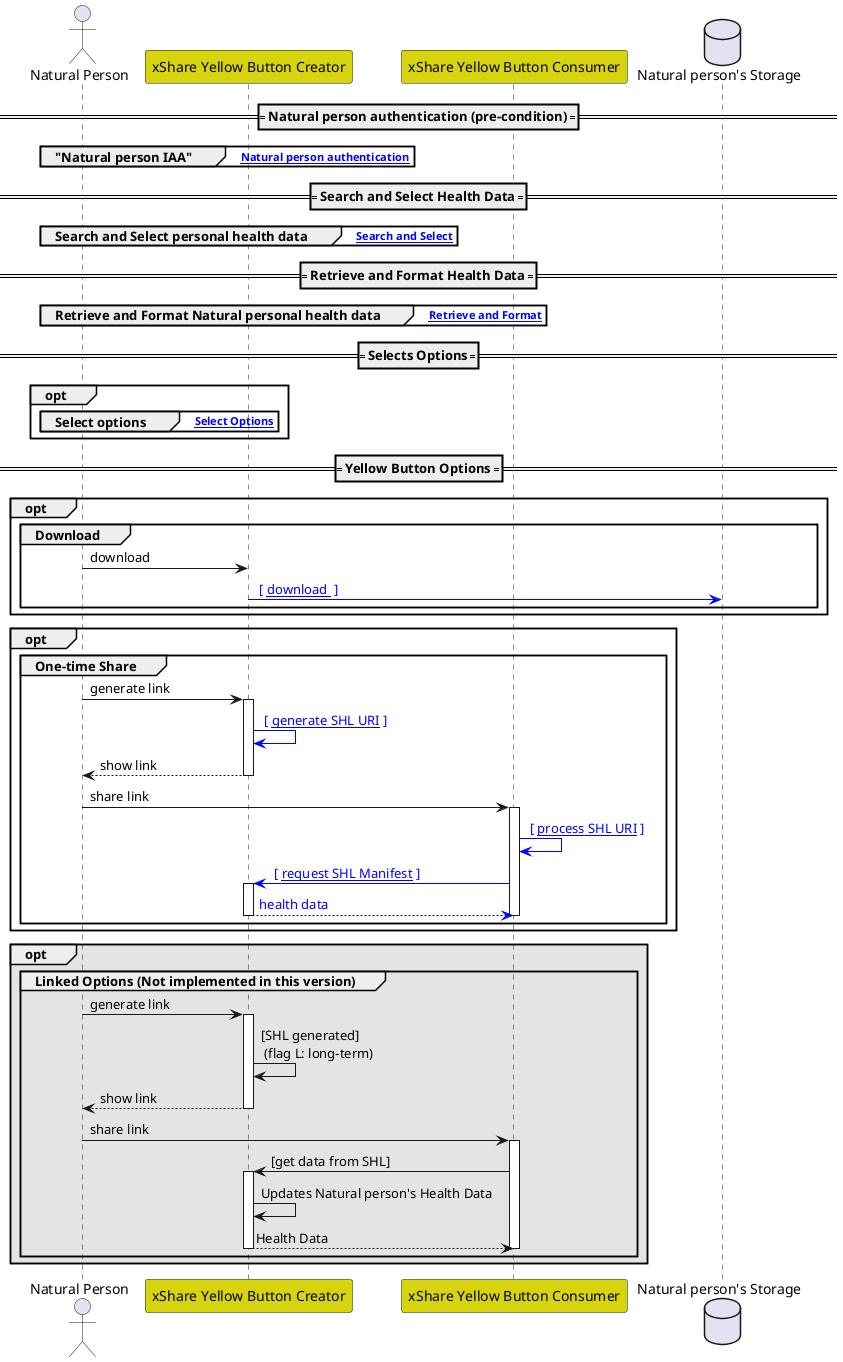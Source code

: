 @startuml

actor "Natural Person" as person
participant  "xShare Yellow Button Creator"  as xShare #d7d30d
participant "xShare Yellow Button Consumer" as Recipient  #d7d30d
database "Natural person's Storage" as Storage

==== Natural person authentication (pre-condition) ====
group "Natural person IAA" [[#natural-person-authentication Natural person authentication]]
end group

==== Search and Select Health Data ====
group Search and Select personal health data [[#search-and-select Search and Select]]
end group

==== Retrieve and Format Health Data ====
group Retrieve and Format Natural personal health data [[#retrieve-and-format Retrieve and Format]]
end group

==== Selects Options ====
opt 
group Select options [[#select-options Select Options]]
end group
end opt

==== Yellow Button Options ====

opt 
group Download
person -> xShare: download
xShare -[#blue]> Storage: <color:blue> [ [[ #download download ]] ]
deactivate xShare
end group
end opt

opt 
group One-time Share
person -> xShare: generate link
activate xShare
xShare -[#blue]> xShare: <color:blue> [ [[ #generate-shl-uri generate SHL URI]] ]
return show link
person -> Recipient: share link
activate Recipient
Recipient -[#blue]> Recipient:  <color:blue> [ [[ #process-shl-uri process SHL URI]] ]
Recipient -[#blue]> xShare:  <color:blue> [ [[#request-shl-manifest request SHL Manifest]] ]
activate xShare
return <color:blue> health data
deactivate Recipient
end group
end opt

opt #e4e4e4
group Linked Options (Not implemented in this version)
person -> xShare: generate link
activate xShare
xShare -> xShare: [SHL generated]\n (flag L: long-term)
return show link
person -> Recipient: share link
activate Recipient
Recipient-> xShare: [get data from SHL]
activate xShare
xShare -> xShare: Updates Natural person's Health Data
return Health Data
deactivate Recipient
end group
end opt

@enduml